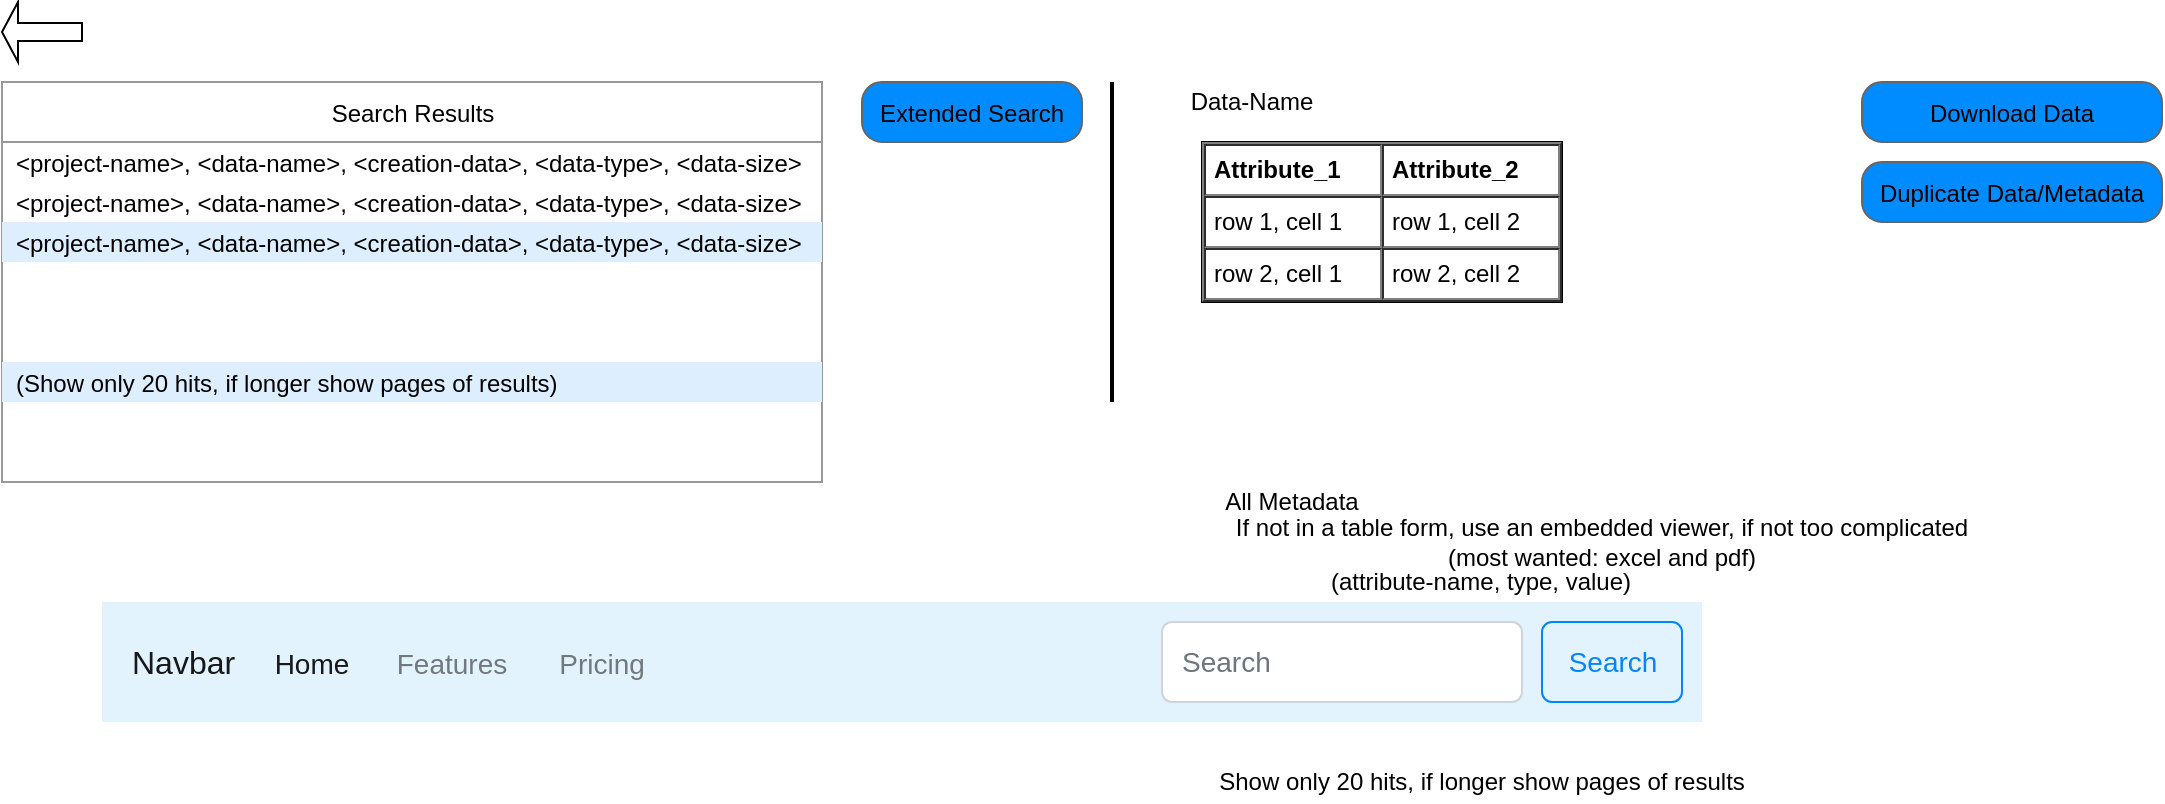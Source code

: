 <mxfile version="16.2.4" type="github">
  <diagram id="w-lfwDUIJT0jTFFxMKSL" name="Page-1">
    <mxGraphModel dx="2249" dy="762" grid="1" gridSize="10" guides="1" tooltips="1" connect="1" arrows="1" fold="1" page="1" pageScale="1" pageWidth="827" pageHeight="1169" math="0" shadow="0">
      <root>
        <mxCell id="0" />
        <mxCell id="1" parent="0" />
        <mxCell id="BmycxT1NfJKVIEwQAtHm-9" value="" style="line;strokeWidth=2;direction=south;html=1;" parent="1" vertex="1">
          <mxGeometry x="270" y="40" width="10" height="160" as="geometry" />
        </mxCell>
        <mxCell id="BmycxT1NfJKVIEwQAtHm-11" value="Data-Name" style="text;html=1;strokeColor=none;fillColor=none;align=center;verticalAlign=middle;whiteSpace=wrap;rounded=0;" parent="1" vertex="1">
          <mxGeometry x="300" y="40" width="90" height="20" as="geometry" />
        </mxCell>
        <mxCell id="BmycxT1NfJKVIEwQAtHm-15" value="All Metadata" style="text;html=1;strokeColor=none;fillColor=none;align=center;verticalAlign=middle;whiteSpace=wrap;rounded=0;" parent="1" vertex="1">
          <mxGeometry x="320" y="240" width="90" height="20" as="geometry" />
        </mxCell>
        <mxCell id="BmycxT1NfJKVIEwQAtHm-16" value="(attribute-name, type, value)" style="text;html=1;strokeColor=none;fillColor=none;align=center;verticalAlign=middle;whiteSpace=wrap;rounded=0;" parent="1" vertex="1">
          <mxGeometry x="369" y="280" width="181" height="20" as="geometry" />
        </mxCell>
        <mxCell id="BmycxT1NfJKVIEwQAtHm-17" value="(attribute-name, type, value)" style="text;html=1;strokeColor=none;fillColor=none;align=center;verticalAlign=middle;whiteSpace=wrap;rounded=0;" parent="1" vertex="1">
          <mxGeometry x="369" y="310" width="181" height="20" as="geometry" />
        </mxCell>
        <mxCell id="BmycxT1NfJKVIEwQAtHm-18" value="(attribute-name, type, value)" style="text;html=1;strokeColor=none;fillColor=none;align=center;verticalAlign=middle;whiteSpace=wrap;rounded=0;" parent="1" vertex="1">
          <mxGeometry x="369" y="340" width="181" height="20" as="geometry" />
        </mxCell>
        <mxCell id="BmycxT1NfJKVIEwQAtHm-24" value="If not in a table form, use an embedded viewer, if not too complicated (most wanted: excel and pdf)" style="text;html=1;strokeColor=none;fillColor=none;align=center;verticalAlign=middle;whiteSpace=wrap;rounded=0;" parent="1" vertex="1">
          <mxGeometry x="320" y="260" width="400" height="20" as="geometry" />
        </mxCell>
        <mxCell id="BmycxT1NfJKVIEwQAtHm-25" value="" style="shape=singleArrow;direction=west;whiteSpace=wrap;html=1;" parent="1" vertex="1">
          <mxGeometry x="-280" width="40" height="30" as="geometry" />
        </mxCell>
        <mxCell id="BmycxT1NfJKVIEwQAtHm-26" value="Show only 20 hits, if longer show pages of results" style="text;html=1;strokeColor=none;fillColor=none;align=center;verticalAlign=middle;whiteSpace=wrap;rounded=0;" parent="1" vertex="1">
          <mxGeometry x="260" y="380" width="400" height="20" as="geometry" />
        </mxCell>
        <mxCell id="BmycxT1NfJKVIEwQAtHm-28" value="" style="strokeWidth=1;shadow=0;dashed=0;align=center;html=1;shape=mxgraph.mockup.forms.rrect;rSize=0;strokeColor=#999999;fillColor=#ffffff;" parent="1" vertex="1">
          <mxGeometry x="-280" y="40" width="410" height="200" as="geometry" />
        </mxCell>
        <mxCell id="BmycxT1NfJKVIEwQAtHm-29" value="&lt;span style=&quot;color: rgb(0 , 0 , 0) ; font-size: 12px&quot;&gt;Search Results&lt;/span&gt;" style="strokeWidth=1;shadow=0;dashed=0;align=center;html=1;shape=mxgraph.mockup.forms.rrect;rSize=0;strokeColor=#999999;fontColor=#008cff;fontSize=17;fillColor=#ffffff;resizeWidth=1;" parent="BmycxT1NfJKVIEwQAtHm-28" vertex="1">
          <mxGeometry width="410" height="30" relative="1" as="geometry" />
        </mxCell>
        <mxCell id="BmycxT1NfJKVIEwQAtHm-30" value="&lt;span style=&quot;color: rgb(0 , 0 , 0) ; font-size: 12px ; text-align: center&quot;&gt;&amp;lt;project-name&amp;gt;, &amp;lt;data-name&amp;gt;, &amp;lt;creation-data&amp;gt;, &amp;lt;data-type&amp;gt;, &amp;lt;data-size&amp;gt;&lt;/span&gt;" style="strokeWidth=1;shadow=0;dashed=0;align=center;html=1;shape=mxgraph.mockup.forms.anchor;fontSize=17;fontColor=#666666;align=left;spacingLeft=5;resizeWidth=1;" parent="BmycxT1NfJKVIEwQAtHm-28" vertex="1">
          <mxGeometry width="410" height="20" relative="1" as="geometry">
            <mxPoint y="30" as="offset" />
          </mxGeometry>
        </mxCell>
        <mxCell id="BmycxT1NfJKVIEwQAtHm-31" value="&lt;span style=&quot;color: rgb(0 , 0 , 0) ; font-size: 12px ; text-align: center&quot;&gt;&amp;lt;project-name&amp;gt;, &amp;lt;data-name&amp;gt;, &amp;lt;creation-data&amp;gt;, &amp;lt;data-type&amp;gt;, &amp;lt;data-size&amp;gt;&lt;/span&gt;" style="strokeWidth=1;shadow=0;dashed=0;align=center;html=1;shape=mxgraph.mockup.forms.anchor;fontSize=17;fontColor=#666666;align=left;spacingLeft=5;resizeWidth=1;" parent="BmycxT1NfJKVIEwQAtHm-28" vertex="1">
          <mxGeometry width="410" height="20" relative="1" as="geometry">
            <mxPoint y="50" as="offset" />
          </mxGeometry>
        </mxCell>
        <mxCell id="BmycxT1NfJKVIEwQAtHm-32" value="&lt;span style=&quot;color: rgb(0 , 0 , 0) ; font-size: 12px ; text-align: center&quot;&gt;&amp;lt;project-name&amp;gt;, &amp;lt;data-name&amp;gt;, &amp;lt;creation-data&amp;gt;, &amp;lt;data-type&amp;gt;, &amp;lt;data-size&amp;gt;&lt;/span&gt;" style="strokeWidth=1;shadow=0;dashed=0;align=center;html=1;shape=mxgraph.mockup.forms.rrect;rSize=0;fontSize=17;fontColor=#666666;align=left;spacingLeft=5;fillColor=#ddeeff;strokeColor=none;resizeWidth=1;" parent="BmycxT1NfJKVIEwQAtHm-28" vertex="1">
          <mxGeometry width="410" height="20" relative="1" as="geometry">
            <mxPoint y="70" as="offset" />
          </mxGeometry>
        </mxCell>
        <mxCell id="BmycxT1NfJKVIEwQAtHm-35" value="&lt;div&gt;&lt;span style=&quot;color: rgb(0 , 0 , 0) ; font-size: 12px&quot;&gt;(Show only 20 hits, if longer show pages of results)&lt;/span&gt;&lt;/div&gt;" style="strokeWidth=1;shadow=0;dashed=0;align=center;html=1;shape=mxgraph.mockup.forms.rrect;rSize=0;fontSize=17;fontColor=#666666;align=left;spacingLeft=5;fillColor=#ddeeff;strokeColor=none;resizeWidth=1;" parent="1" vertex="1">
          <mxGeometry x="-280" y="180" width="410" height="20" as="geometry" />
        </mxCell>
        <mxCell id="BmycxT1NfJKVIEwQAtHm-36" value="&lt;span style=&quot;color: rgb(0 , 0 , 0) ; font-size: 12px ; font-weight: 400&quot;&gt;Download Data&lt;/span&gt;" style="strokeWidth=1;shadow=0;dashed=0;align=center;html=1;shape=mxgraph.mockup.buttons.button;strokeColor=#666666;fontColor=#ffffff;mainText=;buttonStyle=round;fontSize=17;fontStyle=1;fillColor=#008cff;whiteSpace=wrap;" parent="1" vertex="1">
          <mxGeometry x="650" y="40" width="150" height="30" as="geometry" />
        </mxCell>
        <mxCell id="BmycxT1NfJKVIEwQAtHm-37" value="&lt;span style=&quot;color: rgb(0 , 0 , 0) ; font-size: 12px ; font-weight: 400&quot;&gt;Extended Search&lt;/span&gt;" style="strokeWidth=1;shadow=0;dashed=0;align=center;html=1;shape=mxgraph.mockup.buttons.button;strokeColor=#666666;fontColor=#ffffff;mainText=;buttonStyle=round;fontSize=17;fontStyle=1;fillColor=#008cff;whiteSpace=wrap;" parent="1" vertex="1">
          <mxGeometry x="150" y="40" width="110" height="30" as="geometry" />
        </mxCell>
        <mxCell id="BmycxT1NfJKVIEwQAtHm-46" value="&lt;font color=&quot;#000000&quot;&gt;&lt;span style=&quot;font-size: 12px ; font-weight: 400&quot;&gt;Duplicate Data/Metadata&lt;/span&gt;&lt;/font&gt;" style="strokeWidth=1;shadow=0;dashed=0;align=center;html=1;shape=mxgraph.mockup.buttons.button;strokeColor=#666666;fontColor=#ffffff;mainText=;buttonStyle=round;fontSize=17;fontStyle=1;fillColor=#008cff;whiteSpace=wrap;" parent="1" vertex="1">
          <mxGeometry x="650" y="80" width="150" height="30" as="geometry" />
        </mxCell>
        <mxCell id="BmycxT1NfJKVIEwQAtHm-47" value="&lt;table cellpadding=&quot;4&quot; cellspacing=&quot;0&quot; border=&quot;1&quot; style=&quot;font-size: 1em ; width: 100% ; height: 100%&quot;&gt;&lt;tbody&gt;&lt;tr&gt;&lt;th&gt;Attribute_1&lt;/th&gt;&lt;th&gt;Attribute_2&lt;/th&gt;&lt;/tr&gt;&lt;tr&gt;&lt;td&gt;row 1, cell 1&lt;/td&gt;&lt;td&gt;row 1, cell 2&lt;/td&gt;&lt;/tr&gt;&lt;tr&gt;&lt;td&gt;row 2, cell 1&lt;/td&gt;&lt;td&gt;row 2, cell 2&lt;/td&gt;&lt;/tr&gt;&lt;/tbody&gt;&lt;/table&gt; " style="verticalAlign=top;align=left;overflow=fill;fontSize=12;fontFamily=Helvetica;html=1" parent="1" vertex="1">
          <mxGeometry x="320" y="70" width="180" height="80" as="geometry" />
        </mxCell>
        <mxCell id="GUSy0nwgDq0DjjgcOqAM-1" value="Navbar" style="html=1;shadow=0;dashed=0;fillColor=#E3F3FD;strokeColor=none;fontSize=16;fontColor=#161819;align=left;spacing=15;" vertex="1" parent="1">
          <mxGeometry x="-230" y="300" width="800" height="60" as="geometry" />
        </mxCell>
        <mxCell id="GUSy0nwgDq0DjjgcOqAM-2" value="Home" style="fillColor=none;strokeColor=none;fontSize=14;fontColor=#161819;align=center;" vertex="1" parent="GUSy0nwgDq0DjjgcOqAM-1">
          <mxGeometry width="70" height="40" relative="1" as="geometry">
            <mxPoint x="70" y="10" as="offset" />
          </mxGeometry>
        </mxCell>
        <mxCell id="GUSy0nwgDq0DjjgcOqAM-3" value="Features" style="fillColor=none;strokeColor=none;fontSize=14;fontColor=#71797E;align=center;" vertex="1" parent="GUSy0nwgDq0DjjgcOqAM-1">
          <mxGeometry width="70" height="40" relative="1" as="geometry">
            <mxPoint x="140" y="10" as="offset" />
          </mxGeometry>
        </mxCell>
        <mxCell id="GUSy0nwgDq0DjjgcOqAM-4" value="Pricing" style="fillColor=none;strokeColor=none;fontSize=14;fontColor=#71797E;align=center;spacingRight=0;" vertex="1" parent="GUSy0nwgDq0DjjgcOqAM-1">
          <mxGeometry width="80" height="40" relative="1" as="geometry">
            <mxPoint x="210" y="10" as="offset" />
          </mxGeometry>
        </mxCell>
        <mxCell id="GUSy0nwgDq0DjjgcOqAM-6" value="Search" style="html=1;shadow=0;dashed=0;shape=mxgraph.bootstrap.rrect;rSize=5;fontSize=14;fontColor=#0085FC;strokeColor=#0085FC;fillColor=none;" vertex="1" parent="GUSy0nwgDq0DjjgcOqAM-1">
          <mxGeometry x="1" width="70" height="40" relative="1" as="geometry">
            <mxPoint x="-80" y="10" as="offset" />
          </mxGeometry>
        </mxCell>
        <mxCell id="GUSy0nwgDq0DjjgcOqAM-7" value="Search" style="html=1;shadow=0;dashed=0;shape=mxgraph.bootstrap.rrect;rSize=5;fontSize=14;fontColor=#6C767D;strokeColor=#CED4DA;fillColor=#ffffff;align=left;spacing=10;" vertex="1" parent="GUSy0nwgDq0DjjgcOqAM-1">
          <mxGeometry x="1" width="180" height="40" relative="1" as="geometry">
            <mxPoint x="-270" y="10" as="offset" />
          </mxGeometry>
        </mxCell>
      </root>
    </mxGraphModel>
  </diagram>
</mxfile>
